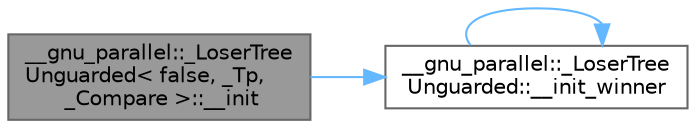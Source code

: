 digraph "__gnu_parallel::_LoserTreeUnguarded&lt; false, _Tp, _Compare &gt;::__init"
{
 // LATEX_PDF_SIZE
  bgcolor="transparent";
  edge [fontname=Helvetica,fontsize=10,labelfontname=Helvetica,labelfontsize=10];
  node [fontname=Helvetica,fontsize=10,shape=box,height=0.2,width=0.4];
  rankdir="LR";
  Node1 [id="Node000001",label="__gnu_parallel::_LoserTree\lUnguarded\< false, _Tp,\l _Compare \>::__init",height=0.2,width=0.4,color="gray40", fillcolor="grey60", style="filled", fontcolor="black",tooltip=" "];
  Node1 -> Node2 [id="edge1_Node000001_Node000002",color="steelblue1",style="solid",tooltip=" "];
  Node2 [id="Node000002",label="__gnu_parallel::_LoserTree\lUnguarded::__init_winner",height=0.2,width=0.4,color="grey40", fillcolor="white", style="filled",URL="$class____gnu__parallel_1_1___loser_tree_unguarded.html#a9138f307e9ac117e8862da768587a84d",tooltip=" "];
  Node2 -> Node2 [id="edge2_Node000002_Node000002",color="steelblue1",style="solid",tooltip=" "];
}
